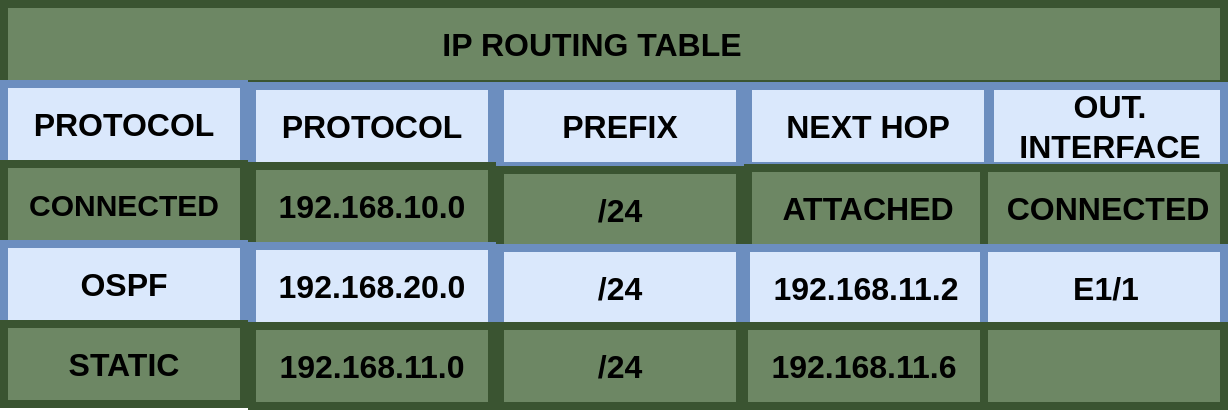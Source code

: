 <mxfile version="22.1.16" type="device">
  <diagram name="Página-1" id="00M8zRfkyxRggsTmf3tM">
    <mxGraphModel dx="1194" dy="716" grid="1" gridSize="10" guides="1" tooltips="1" connect="1" arrows="1" fold="1" page="1" pageScale="1" pageWidth="827" pageHeight="1169" math="0" shadow="0">
      <root>
        <mxCell id="0" />
        <mxCell id="1" parent="0" />
        <mxCell id="mPJ2v4zrO77l32GKz1xa-1" value="" style="rounded=0;whiteSpace=wrap;html=1;strokeWidth=4;fillColor=#6d8764;strokeColor=#3A5431;fontColor=#ffffff;" vertex="1" parent="1">
          <mxGeometry x="120" y="200" width="610" height="40" as="geometry" />
        </mxCell>
        <mxCell id="mPJ2v4zrO77l32GKz1xa-2" value="" style="rounded=0;whiteSpace=wrap;html=1;strokeWidth=4;fillColor=#dae8fc;strokeColor=#6c8ebf;" vertex="1" parent="1">
          <mxGeometry x="120" y="240" width="120" height="40" as="geometry" />
        </mxCell>
        <mxCell id="mPJ2v4zrO77l32GKz1xa-3" value="PROTOCOL" style="text;html=1;strokeColor=none;fillColor=none;align=center;verticalAlign=middle;whiteSpace=wrap;rounded=0;fontSize=16;fontStyle=1" vertex="1" parent="1">
          <mxGeometry x="130" y="245" width="100" height="30" as="geometry" />
        </mxCell>
        <mxCell id="mPJ2v4zrO77l32GKz1xa-4" value="IP ROUTING TABLE" style="text;html=1;strokeColor=none;fillColor=none;align=center;verticalAlign=middle;whiteSpace=wrap;rounded=0;fontSize=16;fontStyle=1" vertex="1" parent="1">
          <mxGeometry x="324" y="205" width="180" height="30" as="geometry" />
        </mxCell>
        <mxCell id="mPJ2v4zrO77l32GKz1xa-5" value="" style="rounded=0;whiteSpace=wrap;html=1;strokeWidth=4;fillColor=#6d8764;strokeColor=#3A5431;fontColor=#ffffff;" vertex="1" parent="1">
          <mxGeometry x="120" y="280" width="120" height="40" as="geometry" />
        </mxCell>
        <mxCell id="mPJ2v4zrO77l32GKz1xa-7" value="" style="rounded=0;whiteSpace=wrap;html=1;strokeWidth=4;fillColor=#dae8fc;strokeColor=#6c8ebf;" vertex="1" parent="1">
          <mxGeometry x="120" y="320" width="120" height="40" as="geometry" />
        </mxCell>
        <mxCell id="mPJ2v4zrO77l32GKz1xa-8" value="OSPF" style="text;html=1;strokeColor=none;fillColor=none;align=center;verticalAlign=middle;whiteSpace=wrap;rounded=0;fontSize=16;fontStyle=1" vertex="1" parent="1">
          <mxGeometry x="130" y="325" width="100" height="30" as="geometry" />
        </mxCell>
        <mxCell id="mPJ2v4zrO77l32GKz1xa-9" value="" style="rounded=0;whiteSpace=wrap;html=1;strokeWidth=4;fillColor=#6d8764;fontColor=#ffffff;strokeColor=#3A5431;" vertex="1" parent="1">
          <mxGeometry x="120" y="360" width="120" height="40" as="geometry" />
        </mxCell>
        <mxCell id="mPJ2v4zrO77l32GKz1xa-10" value="STATIC" style="text;html=1;strokeColor=none;fillColor=#6d8764;align=center;verticalAlign=middle;whiteSpace=wrap;rounded=0;fontSize=16;fontStyle=1;fontColor=#000000;" vertex="1" parent="1">
          <mxGeometry x="130" y="365" width="100" height="30" as="geometry" />
        </mxCell>
        <mxCell id="mPJ2v4zrO77l32GKz1xa-11" value="" style="rounded=0;whiteSpace=wrap;html=1;strokeWidth=4;fillColor=#dae8fc;strokeColor=#6c8ebf;" vertex="1" parent="1">
          <mxGeometry x="244" y="241" width="120" height="40" as="geometry" />
        </mxCell>
        <mxCell id="mPJ2v4zrO77l32GKz1xa-12" value="PROTOCOL" style="text;html=1;strokeColor=none;fillColor=none;align=center;verticalAlign=middle;whiteSpace=wrap;rounded=0;fontSize=16;fontStyle=1" vertex="1" parent="1">
          <mxGeometry x="254" y="246" width="100" height="30" as="geometry" />
        </mxCell>
        <mxCell id="mPJ2v4zrO77l32GKz1xa-13" value="" style="rounded=0;whiteSpace=wrap;html=1;strokeWidth=4;fillColor=#dae8fc;strokeColor=#6c8ebf;" vertex="1" parent="1">
          <mxGeometry x="368" y="241" width="120" height="40" as="geometry" />
        </mxCell>
        <mxCell id="mPJ2v4zrO77l32GKz1xa-14" value="PREFIX" style="text;html=1;strokeColor=none;fillColor=none;align=center;verticalAlign=middle;whiteSpace=wrap;rounded=0;fontSize=16;fontStyle=1" vertex="1" parent="1">
          <mxGeometry x="378" y="246" width="100" height="30" as="geometry" />
        </mxCell>
        <mxCell id="mPJ2v4zrO77l32GKz1xa-15" value="" style="rounded=0;whiteSpace=wrap;html=1;strokeWidth=4;fillColor=#dae8fc;strokeColor=#6c8ebf;" vertex="1" parent="1">
          <mxGeometry x="492" y="241" width="120" height="40" as="geometry" />
        </mxCell>
        <mxCell id="mPJ2v4zrO77l32GKz1xa-16" value="NEXT HOP" style="text;html=1;strokeColor=none;fillColor=none;align=center;verticalAlign=middle;whiteSpace=wrap;rounded=0;fontSize=16;fontStyle=1" vertex="1" parent="1">
          <mxGeometry x="502" y="246" width="100" height="30" as="geometry" />
        </mxCell>
        <mxCell id="mPJ2v4zrO77l32GKz1xa-17" value="" style="rounded=0;whiteSpace=wrap;html=1;strokeWidth=4;fillColor=#dae8fc;strokeColor=#6c8ebf;" vertex="1" parent="1">
          <mxGeometry x="613" y="241" width="117" height="40" as="geometry" />
        </mxCell>
        <mxCell id="mPJ2v4zrO77l32GKz1xa-18" value="OUT. INTERFACE" style="text;html=1;strokeColor=none;fillColor=none;align=center;verticalAlign=middle;whiteSpace=wrap;rounded=0;fontSize=16;fontStyle=1" vertex="1" parent="1">
          <mxGeometry x="623" y="246" width="100" height="30" as="geometry" />
        </mxCell>
        <mxCell id="mPJ2v4zrO77l32GKz1xa-19" value="" style="rounded=0;whiteSpace=wrap;html=1;strokeWidth=4;fillColor=#6d8764;fontColor=#ffffff;strokeColor=#3A5431;" vertex="1" parent="1">
          <mxGeometry x="244" y="281" width="120" height="40" as="geometry" />
        </mxCell>
        <mxCell id="mPJ2v4zrO77l32GKz1xa-20" value="192.168.10.0" style="text;html=1;strokeColor=none;fillColor=none;align=center;verticalAlign=middle;whiteSpace=wrap;rounded=0;fontSize=16;fontStyle=1" vertex="1" parent="1">
          <mxGeometry x="254" y="286" width="100" height="30" as="geometry" />
        </mxCell>
        <mxCell id="mPJ2v4zrO77l32GKz1xa-21" value="" style="rounded=0;whiteSpace=wrap;html=1;strokeWidth=4;fillColor=#dae8fc;strokeColor=#6c8ebf;" vertex="1" parent="1">
          <mxGeometry x="244" y="321" width="120" height="40" as="geometry" />
        </mxCell>
        <mxCell id="mPJ2v4zrO77l32GKz1xa-22" value="192.168.20.0" style="text;html=1;strokeColor=none;fillColor=none;align=center;verticalAlign=middle;whiteSpace=wrap;rounded=0;fontSize=16;fontStyle=1" vertex="1" parent="1">
          <mxGeometry x="254" y="326" width="100" height="30" as="geometry" />
        </mxCell>
        <mxCell id="mPJ2v4zrO77l32GKz1xa-23" value="" style="rounded=0;whiteSpace=wrap;html=1;strokeWidth=4;fillColor=#6d8764;fontColor=#ffffff;strokeColor=#3A5431;" vertex="1" parent="1">
          <mxGeometry x="244" y="361" width="120" height="40" as="geometry" />
        </mxCell>
        <mxCell id="mPJ2v4zrO77l32GKz1xa-24" value="192.168.11.0" style="text;html=1;strokeColor=none;fillColor=none;align=center;verticalAlign=middle;whiteSpace=wrap;rounded=0;fontSize=16;fontStyle=1;fontColor=#000000;" vertex="1" parent="1">
          <mxGeometry x="254" y="366" width="100" height="30" as="geometry" />
        </mxCell>
        <mxCell id="mPJ2v4zrO77l32GKz1xa-25" value="" style="rounded=0;whiteSpace=wrap;html=1;strokeWidth=4;fillColor=#6d8764;fontColor=#ffffff;strokeColor=#3A5431;" vertex="1" parent="1">
          <mxGeometry x="368" y="283" width="120" height="40" as="geometry" />
        </mxCell>
        <mxCell id="mPJ2v4zrO77l32GKz1xa-26" value="/24" style="text;html=1;strokeColor=none;fillColor=none;align=center;verticalAlign=middle;whiteSpace=wrap;rounded=0;fontSize=16;fontStyle=1" vertex="1" parent="1">
          <mxGeometry x="378" y="288" width="100" height="30" as="geometry" />
        </mxCell>
        <mxCell id="mPJ2v4zrO77l32GKz1xa-27" value="" style="rounded=0;whiteSpace=wrap;html=1;strokeWidth=4;fillColor=#dae8fc;strokeColor=#6c8ebf;" vertex="1" parent="1">
          <mxGeometry x="368" y="322" width="120" height="40" as="geometry" />
        </mxCell>
        <mxCell id="mPJ2v4zrO77l32GKz1xa-28" value="/24" style="text;html=1;strokeColor=none;fillColor=none;align=center;verticalAlign=middle;whiteSpace=wrap;rounded=0;fontSize=16;fontStyle=1" vertex="1" parent="1">
          <mxGeometry x="378" y="327" width="100" height="30" as="geometry" />
        </mxCell>
        <mxCell id="mPJ2v4zrO77l32GKz1xa-29" value="" style="rounded=0;whiteSpace=wrap;html=1;strokeWidth=4;fillColor=#6d8764;fontColor=#ffffff;strokeColor=#3A5431;" vertex="1" parent="1">
          <mxGeometry x="368" y="361" width="120" height="40" as="geometry" />
        </mxCell>
        <mxCell id="mPJ2v4zrO77l32GKz1xa-30" value="&lt;font color=&quot;#000000&quot;&gt;/24&lt;/font&gt;" style="text;html=1;strokeColor=none;fillColor=none;align=center;verticalAlign=middle;whiteSpace=wrap;rounded=0;fontSize=16;fontStyle=1;fontColor=#ffffff;" vertex="1" parent="1">
          <mxGeometry x="378" y="366" width="100" height="30" as="geometry" />
        </mxCell>
        <mxCell id="mPJ2v4zrO77l32GKz1xa-31" value="" style="rounded=0;whiteSpace=wrap;html=1;strokeWidth=4;fillColor=#6d8764;fontColor=#ffffff;strokeColor=#3A5431;" vertex="1" parent="1">
          <mxGeometry x="492" y="282" width="120" height="40" as="geometry" />
        </mxCell>
        <mxCell id="mPJ2v4zrO77l32GKz1xa-32" value="ATTACHED" style="text;html=1;strokeColor=none;fillColor=none;align=center;verticalAlign=middle;whiteSpace=wrap;rounded=0;fontSize=16;fontStyle=1" vertex="1" parent="1">
          <mxGeometry x="502" y="287" width="100" height="30" as="geometry" />
        </mxCell>
        <mxCell id="mPJ2v4zrO77l32GKz1xa-33" value="" style="rounded=0;whiteSpace=wrap;html=1;strokeWidth=4;fillColor=#6d8764;fontColor=#ffffff;strokeColor=#3A5431;" vertex="1" parent="1">
          <mxGeometry x="610" y="282" width="120" height="40" as="geometry" />
        </mxCell>
        <mxCell id="mPJ2v4zrO77l32GKz1xa-34" value="&lt;font color=&quot;#000000&quot;&gt;CONNECTED&lt;/font&gt;" style="text;html=1;strokeColor=none;fillColor=#6d8764;align=center;verticalAlign=middle;whiteSpace=wrap;rounded=0;fontSize=16;fontStyle=1;fontColor=#ffffff;" vertex="1" parent="1">
          <mxGeometry x="622" y="287" width="100" height="30" as="geometry" />
        </mxCell>
        <mxCell id="mPJ2v4zrO77l32GKz1xa-35" value="" style="rounded=0;whiteSpace=wrap;html=1;strokeWidth=4;fillColor=#dae8fc;strokeColor=#6c8ebf;" vertex="1" parent="1">
          <mxGeometry x="491" y="322" width="120" height="40" as="geometry" />
        </mxCell>
        <mxCell id="mPJ2v4zrO77l32GKz1xa-36" value="192.168.11.2" style="text;html=1;strokeColor=none;fillColor=none;align=center;verticalAlign=middle;whiteSpace=wrap;rounded=0;fontSize=16;fontStyle=1" vertex="1" parent="1">
          <mxGeometry x="501" y="327" width="100" height="30" as="geometry" />
        </mxCell>
        <mxCell id="mPJ2v4zrO77l32GKz1xa-39" value="" style="rounded=0;whiteSpace=wrap;html=1;strokeWidth=4;fillColor=#6d8764;fontColor=#ffffff;strokeColor=#3A5431;" vertex="1" parent="1">
          <mxGeometry x="490" y="361" width="120" height="40" as="geometry" />
        </mxCell>
        <mxCell id="mPJ2v4zrO77l32GKz1xa-40" value="&lt;font color=&quot;#000000&quot;&gt;192.168.11.6&lt;/font&gt;" style="text;html=1;strokeColor=none;fillColor=none;align=center;verticalAlign=middle;whiteSpace=wrap;rounded=0;fontSize=16;fontStyle=1;fontColor=#ffffff;" vertex="1" parent="1">
          <mxGeometry x="500" y="366" width="100" height="30" as="geometry" />
        </mxCell>
        <mxCell id="mPJ2v4zrO77l32GKz1xa-43" value="" style="rounded=0;whiteSpace=wrap;html=1;strokeWidth=4;fillColor=#dae8fc;strokeColor=#6c8ebf;" vertex="1" parent="1">
          <mxGeometry x="610" y="322" width="120" height="40" as="geometry" />
        </mxCell>
        <mxCell id="mPJ2v4zrO77l32GKz1xa-44" value="E1/1" style="text;html=1;strokeColor=none;fillColor=none;align=center;verticalAlign=middle;whiteSpace=wrap;rounded=0;fontSize=16;fontStyle=1" vertex="1" parent="1">
          <mxGeometry x="621" y="327" width="100" height="30" as="geometry" />
        </mxCell>
        <mxCell id="mPJ2v4zrO77l32GKz1xa-45" value="" style="rounded=0;whiteSpace=wrap;html=1;strokeWidth=4;fillColor=#6d8764;fontColor=#ffffff;strokeColor=#3A5431;" vertex="1" parent="1">
          <mxGeometry x="610" y="361" width="120" height="40" as="geometry" />
        </mxCell>
        <mxCell id="mPJ2v4zrO77l32GKz1xa-47" value="CONNECTED" style="text;html=1;strokeColor=none;fillColor=none;align=center;verticalAlign=middle;whiteSpace=wrap;rounded=0;fontStyle=1;fontSize=15;" vertex="1" parent="1">
          <mxGeometry x="150" y="285" width="60" height="30" as="geometry" />
        </mxCell>
      </root>
    </mxGraphModel>
  </diagram>
</mxfile>

